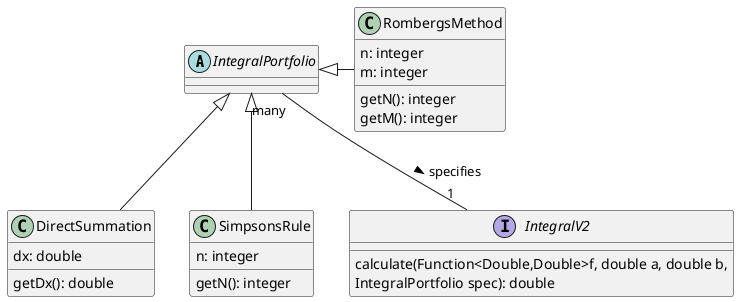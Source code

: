 @startuml
abstract class IntegralPortfolio {
}

class DirectSummation {
   dx: double

   getDx(): double
}

class SimpsonsRule {
   n: integer

   getN(): integer
}

class RombergsMethod {
   n: integer
   m: integer

   getN(): integer
   getM(): integer
}

interface IntegralV2 {
   calculate(Function<Double,Double>f, double a, double b, 
                     IntegralPortfolio spec): double
}

IntegralPortfolio <|-- DirectSummation
IntegralPortfolio <|-- SimpsonsRule
IntegralPortfolio <|- RombergsMethod

IntegralPortfolio "many" -- "1" IntegralV2 : specifies >
@enduml